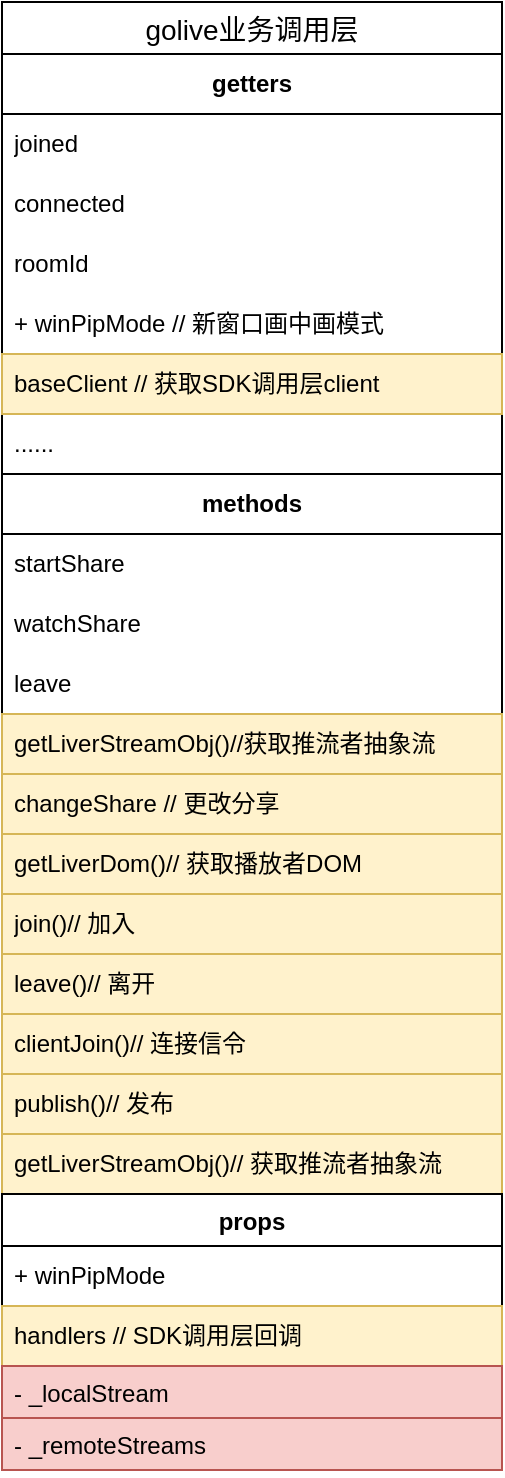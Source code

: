 <mxfile version="22.1.18" type="github">
  <diagram id="C5RBs43oDa-KdzZeNtuy" name="Page-1">
    <mxGraphModel dx="1050" dy="530" grid="1" gridSize="10" guides="1" tooltips="1" connect="1" arrows="1" fold="1" page="1" pageScale="1" pageWidth="827" pageHeight="1169" math="0" shadow="0">
      <root>
        <mxCell id="WIyWlLk6GJQsqaUBKTNV-0" />
        <mxCell id="WIyWlLk6GJQsqaUBKTNV-1" parent="WIyWlLk6GJQsqaUBKTNV-0" />
        <mxCell id="4tJfBwwyiJww9ZqOlsSy-0" value="golive业务调用层" style="swimlane;fontStyle=0;childLayout=stackLayout;horizontal=1;startSize=26;horizontalStack=0;resizeParent=1;resizeParentMax=0;resizeLast=0;collapsible=1;marginBottom=0;align=center;fontSize=14;" vertex="1" parent="WIyWlLk6GJQsqaUBKTNV-1">
          <mxGeometry x="290" y="90" width="250" height="734" as="geometry" />
        </mxCell>
        <mxCell id="4tJfBwwyiJww9ZqOlsSy-1" value="getters" style="swimlane;fontStyle=1;childLayout=stackLayout;horizontal=1;startSize=30;horizontalStack=0;resizeParent=1;resizeParentMax=0;resizeLast=0;collapsible=1;marginBottom=0;whiteSpace=wrap;html=1;" vertex="1" parent="4tJfBwwyiJww9ZqOlsSy-0">
          <mxGeometry y="26" width="250" height="210" as="geometry" />
        </mxCell>
        <mxCell id="4tJfBwwyiJww9ZqOlsSy-2" value="joined" style="text;strokeColor=none;fillColor=none;align=left;verticalAlign=middle;spacingLeft=4;spacingRight=4;overflow=hidden;points=[[0,0.5],[1,0.5]];portConstraint=eastwest;rotatable=0;whiteSpace=wrap;html=1;" vertex="1" parent="4tJfBwwyiJww9ZqOlsSy-1">
          <mxGeometry y="30" width="250" height="30" as="geometry" />
        </mxCell>
        <mxCell id="4tJfBwwyiJww9ZqOlsSy-3" value="connected" style="text;strokeColor=none;fillColor=none;align=left;verticalAlign=middle;spacingLeft=4;spacingRight=4;overflow=hidden;points=[[0,0.5],[1,0.5]];portConstraint=eastwest;rotatable=0;whiteSpace=wrap;html=1;" vertex="1" parent="4tJfBwwyiJww9ZqOlsSy-1">
          <mxGeometry y="60" width="250" height="30" as="geometry" />
        </mxCell>
        <mxCell id="4tJfBwwyiJww9ZqOlsSy-4" value="roomId" style="text;strokeColor=none;fillColor=none;align=left;verticalAlign=middle;spacingLeft=4;spacingRight=4;overflow=hidden;points=[[0,0.5],[1,0.5]];portConstraint=eastwest;rotatable=0;whiteSpace=wrap;html=1;" vertex="1" parent="4tJfBwwyiJww9ZqOlsSy-1">
          <mxGeometry y="90" width="250" height="30" as="geometry" />
        </mxCell>
        <mxCell id="4tJfBwwyiJww9ZqOlsSy-5" value="+ winPipMode // 新窗口画中画模式" style="text;strokeColor=none;fillColor=none;align=left;verticalAlign=middle;spacingLeft=4;spacingRight=4;overflow=hidden;points=[[0,0.5],[1,0.5]];portConstraint=eastwest;rotatable=0;whiteSpace=wrap;html=1;" vertex="1" parent="4tJfBwwyiJww9ZqOlsSy-1">
          <mxGeometry y="120" width="250" height="30" as="geometry" />
        </mxCell>
        <mxCell id="4tJfBwwyiJww9ZqOlsSy-6" value="baseClient // 获取SDK调用层client" style="text;strokeColor=#d6b656;fillColor=#fff2cc;align=left;verticalAlign=middle;spacingLeft=4;spacingRight=4;overflow=hidden;points=[[0,0.5],[1,0.5]];portConstraint=eastwest;rotatable=0;whiteSpace=wrap;html=1;" vertex="1" parent="4tJfBwwyiJww9ZqOlsSy-1">
          <mxGeometry y="150" width="250" height="30" as="geometry" />
        </mxCell>
        <mxCell id="4tJfBwwyiJww9ZqOlsSy-7" value="......" style="text;strokeColor=none;fillColor=none;align=left;verticalAlign=middle;spacingLeft=4;spacingRight=4;overflow=hidden;points=[[0,0.5],[1,0.5]];portConstraint=eastwest;rotatable=0;whiteSpace=wrap;html=1;" vertex="1" parent="4tJfBwwyiJww9ZqOlsSy-1">
          <mxGeometry y="180" width="250" height="30" as="geometry" />
        </mxCell>
        <mxCell id="4tJfBwwyiJww9ZqOlsSy-8" value="methods" style="swimlane;fontStyle=1;childLayout=stackLayout;horizontal=1;startSize=30;horizontalStack=0;resizeParent=1;resizeParentMax=0;resizeLast=0;collapsible=1;marginBottom=0;whiteSpace=wrap;html=1;" vertex="1" parent="4tJfBwwyiJww9ZqOlsSy-0">
          <mxGeometry y="236" width="250" height="360" as="geometry" />
        </mxCell>
        <mxCell id="4tJfBwwyiJww9ZqOlsSy-9" value="startShare" style="text;strokeColor=none;fillColor=none;align=left;verticalAlign=middle;spacingLeft=4;spacingRight=4;overflow=hidden;points=[[0,0.5],[1,0.5]];portConstraint=eastwest;rotatable=0;whiteSpace=wrap;html=1;" vertex="1" parent="4tJfBwwyiJww9ZqOlsSy-8">
          <mxGeometry y="30" width="250" height="30" as="geometry" />
        </mxCell>
        <mxCell id="4tJfBwwyiJww9ZqOlsSy-10" value="watchShare" style="text;strokeColor=none;fillColor=none;align=left;verticalAlign=middle;spacingLeft=4;spacingRight=4;overflow=hidden;points=[[0,0.5],[1,0.5]];portConstraint=eastwest;rotatable=0;whiteSpace=wrap;html=1;" vertex="1" parent="4tJfBwwyiJww9ZqOlsSy-8">
          <mxGeometry y="60" width="250" height="30" as="geometry" />
        </mxCell>
        <mxCell id="4tJfBwwyiJww9ZqOlsSy-11" value="leave" style="text;strokeColor=none;fillColor=none;align=left;verticalAlign=middle;spacingLeft=4;spacingRight=4;overflow=hidden;points=[[0,0.5],[1,0.5]];portConstraint=eastwest;rotatable=0;whiteSpace=wrap;html=1;" vertex="1" parent="4tJfBwwyiJww9ZqOlsSy-8">
          <mxGeometry y="90" width="250" height="30" as="geometry" />
        </mxCell>
        <mxCell id="4tJfBwwyiJww9ZqOlsSy-12" value="getLiverStreamObj()//获取推流者抽象流" style="text;strokeColor=#d6b656;fillColor=#fff2cc;align=left;verticalAlign=middle;spacingLeft=4;spacingRight=4;overflow=hidden;points=[[0,0.5],[1,0.5]];portConstraint=eastwest;rotatable=0;whiteSpace=wrap;html=1;" vertex="1" parent="4tJfBwwyiJww9ZqOlsSy-8">
          <mxGeometry y="120" width="250" height="30" as="geometry" />
        </mxCell>
        <mxCell id="4tJfBwwyiJww9ZqOlsSy-13" value="changeShare // 更改分享" style="text;strokeColor=#d6b656;fillColor=#fff2cc;align=left;verticalAlign=middle;spacingLeft=4;spacingRight=4;overflow=hidden;points=[[0,0.5],[1,0.5]];portConstraint=eastwest;rotatable=0;whiteSpace=wrap;html=1;" vertex="1" parent="4tJfBwwyiJww9ZqOlsSy-8">
          <mxGeometry y="150" width="250" height="30" as="geometry" />
        </mxCell>
        <mxCell id="4tJfBwwyiJww9ZqOlsSy-14" value="getLiverDom()//&amp;nbsp;获取播放者DOM" style="text;strokeColor=#d6b656;fillColor=#fff2cc;align=left;verticalAlign=middle;spacingLeft=4;spacingRight=4;overflow=hidden;points=[[0,0.5],[1,0.5]];portConstraint=eastwest;rotatable=0;whiteSpace=wrap;html=1;" vertex="1" parent="4tJfBwwyiJww9ZqOlsSy-8">
          <mxGeometry y="180" width="250" height="30" as="geometry" />
        </mxCell>
        <mxCell id="4tJfBwwyiJww9ZqOlsSy-15" value="join()// 加入" style="text;strokeColor=#d6b656;fillColor=#fff2cc;align=left;verticalAlign=middle;spacingLeft=4;spacingRight=4;overflow=hidden;points=[[0,0.5],[1,0.5]];portConstraint=eastwest;rotatable=0;whiteSpace=wrap;html=1;" vertex="1" parent="4tJfBwwyiJww9ZqOlsSy-8">
          <mxGeometry y="210" width="250" height="30" as="geometry" />
        </mxCell>
        <mxCell id="4tJfBwwyiJww9ZqOlsSy-16" value="leave()// 离开" style="text;strokeColor=#d6b656;fillColor=#fff2cc;align=left;verticalAlign=middle;spacingLeft=4;spacingRight=4;overflow=hidden;points=[[0,0.5],[1,0.5]];portConstraint=eastwest;rotatable=0;whiteSpace=wrap;html=1;" vertex="1" parent="4tJfBwwyiJww9ZqOlsSy-8">
          <mxGeometry y="240" width="250" height="30" as="geometry" />
        </mxCell>
        <mxCell id="4tJfBwwyiJww9ZqOlsSy-17" value="clientJoin()// 连接信令" style="text;strokeColor=#d6b656;fillColor=#fff2cc;align=left;verticalAlign=middle;spacingLeft=4;spacingRight=4;overflow=hidden;points=[[0,0.5],[1,0.5]];portConstraint=eastwest;rotatable=0;whiteSpace=wrap;html=1;" vertex="1" parent="4tJfBwwyiJww9ZqOlsSy-8">
          <mxGeometry y="270" width="250" height="30" as="geometry" />
        </mxCell>
        <mxCell id="4tJfBwwyiJww9ZqOlsSy-18" value="publish()// 发布" style="text;strokeColor=#d6b656;fillColor=#fff2cc;align=left;verticalAlign=middle;spacingLeft=4;spacingRight=4;overflow=hidden;points=[[0,0.5],[1,0.5]];portConstraint=eastwest;rotatable=0;whiteSpace=wrap;html=1;" vertex="1" parent="4tJfBwwyiJww9ZqOlsSy-8">
          <mxGeometry y="300" width="250" height="30" as="geometry" />
        </mxCell>
        <mxCell id="4tJfBwwyiJww9ZqOlsSy-19" value="getLiverStreamObj()// 获取推流者抽象流" style="text;strokeColor=#d6b656;fillColor=#fff2cc;align=left;verticalAlign=middle;spacingLeft=4;spacingRight=4;overflow=hidden;points=[[0,0.5],[1,0.5]];portConstraint=eastwest;rotatable=0;whiteSpace=wrap;html=1;" vertex="1" parent="4tJfBwwyiJww9ZqOlsSy-8">
          <mxGeometry y="330" width="250" height="30" as="geometry" />
        </mxCell>
        <mxCell id="4tJfBwwyiJww9ZqOlsSy-20" value="props" style="swimlane;fontStyle=1;align=center;verticalAlign=top;childLayout=stackLayout;horizontal=1;startSize=26;horizontalStack=0;resizeParent=1;resizeParentMax=0;resizeLast=0;collapsible=1;marginBottom=0;whiteSpace=wrap;html=1;" vertex="1" parent="4tJfBwwyiJww9ZqOlsSy-0">
          <mxGeometry y="596" width="250" height="138" as="geometry" />
        </mxCell>
        <mxCell id="4tJfBwwyiJww9ZqOlsSy-24" value="+ winPipMode" style="text;strokeColor=default;fillColor=none;align=left;verticalAlign=middle;spacingLeft=4;spacingRight=4;overflow=hidden;points=[[0,0.5],[1,0.5]];portConstraint=eastwest;rotatable=0;whiteSpace=wrap;html=1;" vertex="1" parent="4tJfBwwyiJww9ZqOlsSy-20">
          <mxGeometry y="26" width="250" height="30" as="geometry" />
        </mxCell>
        <mxCell id="4tJfBwwyiJww9ZqOlsSy-21" value="handlers // SDK调用层回调" style="text;strokeColor=#d6b656;fillColor=#fff2cc;align=left;verticalAlign=middle;spacingLeft=4;spacingRight=4;overflow=hidden;points=[[0,0.5],[1,0.5]];portConstraint=eastwest;rotatable=0;whiteSpace=wrap;html=1;" vertex="1" parent="4tJfBwwyiJww9ZqOlsSy-20">
          <mxGeometry y="56" width="250" height="30" as="geometry" />
        </mxCell>
        <mxCell id="4tJfBwwyiJww9ZqOlsSy-22" value="- _localStream" style="text;strokeColor=#b85450;fillColor=#f8cecc;align=left;verticalAlign=top;spacingLeft=4;spacingRight=4;overflow=hidden;rotatable=0;points=[[0,0.5],[1,0.5]];portConstraint=eastwest;whiteSpace=wrap;html=1;" vertex="1" parent="4tJfBwwyiJww9ZqOlsSy-20">
          <mxGeometry y="86" width="250" height="26" as="geometry" />
        </mxCell>
        <mxCell id="4tJfBwwyiJww9ZqOlsSy-23" value="- _remoteStreams" style="text;strokeColor=#b85450;fillColor=#f8cecc;align=left;verticalAlign=top;spacingLeft=4;spacingRight=4;overflow=hidden;rotatable=0;points=[[0,0.5],[1,0.5]];portConstraint=eastwest;whiteSpace=wrap;html=1;" vertex="1" parent="4tJfBwwyiJww9ZqOlsSy-20">
          <mxGeometry y="112" width="250" height="26" as="geometry" />
        </mxCell>
      </root>
    </mxGraphModel>
  </diagram>
</mxfile>
